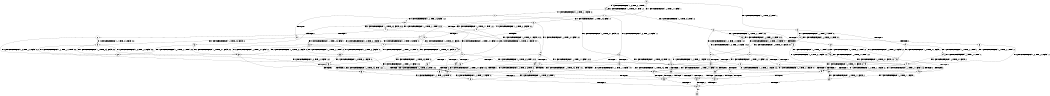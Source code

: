 digraph BCG {
size = "7, 10.5";
center = TRUE;
node [shape = circle];
0 [peripheries = 2];
0 -> 1 [label = "EX !1 !ATOMIC_EXCH_BRANCH (1, +1, TRUE, +1, 1, FALSE) !::"];
0 -> 2 [label = "EX !2 !ATOMIC_EXCH_BRANCH (1, +0, TRUE, +0, 1, TRUE) !::"];
0 -> 3 [label = "EX !0 !ATOMIC_EXCH_BRANCH (1, +1, TRUE, +0, 3, TRUE) !::"];
1 -> 4 [label = "TERMINATE !1"];
1 -> 5 [label = "EX !2 !ATOMIC_EXCH_BRANCH (1, +0, TRUE, +0, 1, FALSE) !:1:"];
1 -> 6 [label = "EX !0 !ATOMIC_EXCH_BRANCH (1, +1, TRUE, +0, 3, FALSE) !:1:"];
2 -> 7 [label = "EX !1 !ATOMIC_EXCH_BRANCH (1, +1, TRUE, +1, 1, FALSE) !:2:"];
2 -> 8 [label = "EX !0 !ATOMIC_EXCH_BRANCH (1, +1, TRUE, +0, 3, TRUE) !:2:"];
2 -> 2 [label = "EX !2 !ATOMIC_EXCH_BRANCH (1, +0, TRUE, +0, 1, TRUE) !:2:"];
3 -> 9 [label = "TERMINATE !0"];
3 -> 10 [label = "EX !1 !ATOMIC_EXCH_BRANCH (1, +1, TRUE, +1, 1, TRUE) !:0:"];
3 -> 11 [label = "EX !2 !ATOMIC_EXCH_BRANCH (1, +0, TRUE, +0, 1, FALSE) !:0:"];
4 -> 12 [label = "EX !2 !ATOMIC_EXCH_BRANCH (1, +0, TRUE, +0, 1, FALSE) !::"];
4 -> 13 [label = "EX !0 !ATOMIC_EXCH_BRANCH (1, +1, TRUE, +0, 3, FALSE) !::"];
5 -> 14 [label = "TERMINATE !1"];
5 -> 15 [label = "TERMINATE !2"];
5 -> 16 [label = "EX !0 !ATOMIC_EXCH_BRANCH (1, +1, TRUE, +0, 3, TRUE) !:1:2:"];
6 -> 17 [label = "TERMINATE !1"];
6 -> 18 [label = "EX !2 !ATOMIC_EXCH_BRANCH (1, +0, TRUE, +0, 1, FALSE) !:0:1:"];
6 -> 19 [label = "EX !0 !ATOMIC_EXCH_BRANCH (1, +1, TRUE, +1, 1, TRUE) !:0:1:"];
7 -> 20 [label = "TERMINATE !1"];
7 -> 21 [label = "EX !0 !ATOMIC_EXCH_BRANCH (1, +1, TRUE, +0, 3, FALSE) !:1:2:"];
7 -> 5 [label = "EX !2 !ATOMIC_EXCH_BRANCH (1, +0, TRUE, +0, 1, FALSE) !:1:2:"];
8 -> 22 [label = "TERMINATE !0"];
8 -> 23 [label = "EX !1 !ATOMIC_EXCH_BRANCH (1, +1, TRUE, +1, 1, TRUE) !:0:2:"];
8 -> 11 [label = "EX !2 !ATOMIC_EXCH_BRANCH (1, +0, TRUE, +0, 1, FALSE) !:0:2:"];
9 -> 24 [label = "EX !1 !ATOMIC_EXCH_BRANCH (1, +1, TRUE, +1, 1, TRUE) !::"];
9 -> 25 [label = "EX !2 !ATOMIC_EXCH_BRANCH (1, +0, TRUE, +0, 1, FALSE) !::"];
10 -> 26 [label = "TERMINATE !0"];
10 -> 27 [label = "EX !2 !ATOMIC_EXCH_BRANCH (1, +0, TRUE, +0, 1, FALSE) !:0:1:"];
10 -> 10 [label = "EX !1 !ATOMIC_EXCH_BRANCH (1, +1, TRUE, +1, 1, TRUE) !:0:1:"];
11 -> 28 [label = "TERMINATE !2"];
11 -> 29 [label = "TERMINATE !0"];
11 -> 16 [label = "EX !1 !ATOMIC_EXCH_BRANCH (1, +1, TRUE, +1, 1, FALSE) !:0:2:"];
12 -> 30 [label = "TERMINATE !2"];
12 -> 31 [label = "EX !0 !ATOMIC_EXCH_BRANCH (1, +1, TRUE, +0, 3, TRUE) !:2:"];
13 -> 32 [label = "EX !2 !ATOMIC_EXCH_BRANCH (1, +0, TRUE, +0, 1, FALSE) !:0:"];
13 -> 33 [label = "EX !0 !ATOMIC_EXCH_BRANCH (1, +1, TRUE, +1, 1, TRUE) !:0:"];
14 -> 30 [label = "TERMINATE !2"];
14 -> 31 [label = "EX !0 !ATOMIC_EXCH_BRANCH (1, +1, TRUE, +0, 3, TRUE) !:2:"];
15 -> 30 [label = "TERMINATE !1"];
15 -> 34 [label = "EX !0 !ATOMIC_EXCH_BRANCH (1, +1, TRUE, +0, 3, TRUE) !:1:"];
16 -> 35 [label = "TERMINATE !1"];
16 -> 36 [label = "TERMINATE !2"];
16 -> 37 [label = "TERMINATE !0"];
17 -> 33 [label = "EX !0 !ATOMIC_EXCH_BRANCH (1, +1, TRUE, +1, 1, TRUE) !:0:"];
17 -> 32 [label = "EX !2 !ATOMIC_EXCH_BRANCH (1, +0, TRUE, +0, 1, FALSE) !:0:"];
18 -> 38 [label = "TERMINATE !1"];
18 -> 39 [label = "TERMINATE !2"];
18 -> 16 [label = "EX !0 !ATOMIC_EXCH_BRANCH (1, +1, TRUE, +1, 1, FALSE) !:0:1:2:"];
19 -> 40 [label = "TERMINATE !1"];
19 -> 41 [label = "EX !2 !ATOMIC_EXCH_BRANCH (1, +0, TRUE, +0, 1, FALSE) !:0:1:"];
19 -> 6 [label = "EX !0 !ATOMIC_EXCH_BRANCH (1, +1, TRUE, +0, 3, FALSE) !:0:1:"];
20 -> 12 [label = "EX !2 !ATOMIC_EXCH_BRANCH (1, +0, TRUE, +0, 1, FALSE) !:2:"];
20 -> 42 [label = "EX !0 !ATOMIC_EXCH_BRANCH (1, +1, TRUE, +0, 3, FALSE) !:2:"];
21 -> 43 [label = "TERMINATE !1"];
21 -> 18 [label = "EX !2 !ATOMIC_EXCH_BRANCH (1, +0, TRUE, +0, 1, FALSE) !:0:1:2:"];
21 -> 44 [label = "EX !0 !ATOMIC_EXCH_BRANCH (1, +1, TRUE, +1, 1, TRUE) !:0:1:2:"];
22 -> 25 [label = "EX !2 !ATOMIC_EXCH_BRANCH (1, +0, TRUE, +0, 1, FALSE) !:2:"];
22 -> 45 [label = "EX !1 !ATOMIC_EXCH_BRANCH (1, +1, TRUE, +1, 1, TRUE) !:2:"];
23 -> 46 [label = "TERMINATE !0"];
23 -> 27 [label = "EX !2 !ATOMIC_EXCH_BRANCH (1, +0, TRUE, +0, 1, FALSE) !:0:1:2:"];
23 -> 23 [label = "EX !1 !ATOMIC_EXCH_BRANCH (1, +1, TRUE, +1, 1, TRUE) !:0:1:2:"];
24 -> 47 [label = "EX !2 !ATOMIC_EXCH_BRANCH (1, +0, TRUE, +0, 1, FALSE) !:1:"];
24 -> 24 [label = "EX !1 !ATOMIC_EXCH_BRANCH (1, +1, TRUE, +1, 1, TRUE) !:1:"];
25 -> 48 [label = "TERMINATE !2"];
25 -> 49 [label = "EX !1 !ATOMIC_EXCH_BRANCH (1, +1, TRUE, +1, 1, FALSE) !:2:"];
26 -> 24 [label = "EX !1 !ATOMIC_EXCH_BRANCH (1, +1, TRUE, +1, 1, TRUE) !:1:"];
26 -> 47 [label = "EX !2 !ATOMIC_EXCH_BRANCH (1, +0, TRUE, +0, 1, FALSE) !:1:"];
27 -> 50 [label = "TERMINATE !2"];
27 -> 51 [label = "TERMINATE !0"];
27 -> 16 [label = "EX !1 !ATOMIC_EXCH_BRANCH (1, +1, TRUE, +1, 1, FALSE) !:0:1:2:"];
28 -> 48 [label = "TERMINATE !0"];
28 -> 34 [label = "EX !1 !ATOMIC_EXCH_BRANCH (1, +1, TRUE, +1, 1, FALSE) !:0:"];
29 -> 48 [label = "TERMINATE !2"];
29 -> 49 [label = "EX !1 !ATOMIC_EXCH_BRANCH (1, +1, TRUE, +1, 1, FALSE) !:2:"];
30 -> 52 [label = "EX !0 !ATOMIC_EXCH_BRANCH (1, +1, TRUE, +0, 3, TRUE) !::"];
31 -> 53 [label = "TERMINATE !2"];
31 -> 54 [label = "TERMINATE !0"];
32 -> 55 [label = "TERMINATE !2"];
32 -> 31 [label = "EX !0 !ATOMIC_EXCH_BRANCH (1, +1, TRUE, +1, 1, FALSE) !:0:2:"];
33 -> 56 [label = "EX !2 !ATOMIC_EXCH_BRANCH (1, +0, TRUE, +0, 1, FALSE) !:0:"];
33 -> 13 [label = "EX !0 !ATOMIC_EXCH_BRANCH (1, +1, TRUE, +0, 3, FALSE) !:0:"];
34 -> 53 [label = "TERMINATE !1"];
34 -> 57 [label = "TERMINATE !0"];
35 -> 53 [label = "TERMINATE !2"];
35 -> 54 [label = "TERMINATE !0"];
36 -> 53 [label = "TERMINATE !1"];
36 -> 57 [label = "TERMINATE !0"];
37 -> 54 [label = "TERMINATE !1"];
37 -> 57 [label = "TERMINATE !2"];
38 -> 31 [label = "EX !0 !ATOMIC_EXCH_BRANCH (1, +1, TRUE, +1, 1, FALSE) !:0:2:"];
38 -> 55 [label = "TERMINATE !2"];
39 -> 34 [label = "EX !0 !ATOMIC_EXCH_BRANCH (1, +1, TRUE, +1, 1, FALSE) !:0:1:"];
39 -> 55 [label = "TERMINATE !1"];
40 -> 13 [label = "EX !0 !ATOMIC_EXCH_BRANCH (1, +1, TRUE, +0, 3, FALSE) !:0:"];
40 -> 56 [label = "EX !2 !ATOMIC_EXCH_BRANCH (1, +0, TRUE, +0, 1, FALSE) !:0:"];
41 -> 58 [label = "TERMINATE !1"];
41 -> 59 [label = "TERMINATE !2"];
41 -> 16 [label = "EX !0 !ATOMIC_EXCH_BRANCH (1, +1, TRUE, +0, 3, TRUE) !:0:1:2:"];
42 -> 32 [label = "EX !2 !ATOMIC_EXCH_BRANCH (1, +0, TRUE, +0, 1, FALSE) !:0:2:"];
42 -> 60 [label = "EX !0 !ATOMIC_EXCH_BRANCH (1, +1, TRUE, +1, 1, TRUE) !:0:2:"];
43 -> 32 [label = "EX !2 !ATOMIC_EXCH_BRANCH (1, +0, TRUE, +0, 1, FALSE) !:0:2:"];
43 -> 60 [label = "EX !0 !ATOMIC_EXCH_BRANCH (1, +1, TRUE, +1, 1, TRUE) !:0:2:"];
44 -> 61 [label = "TERMINATE !1"];
44 -> 41 [label = "EX !2 !ATOMIC_EXCH_BRANCH (1, +0, TRUE, +0, 1, FALSE) !:0:1:2:"];
44 -> 21 [label = "EX !0 !ATOMIC_EXCH_BRANCH (1, +1, TRUE, +0, 3, FALSE) !:0:1:2:"];
45 -> 47 [label = "EX !2 !ATOMIC_EXCH_BRANCH (1, +0, TRUE, +0, 1, FALSE) !:1:2:"];
45 -> 45 [label = "EX !1 !ATOMIC_EXCH_BRANCH (1, +1, TRUE, +1, 1, TRUE) !:1:2:"];
46 -> 47 [label = "EX !2 !ATOMIC_EXCH_BRANCH (1, +0, TRUE, +0, 1, FALSE) !:1:2:"];
46 -> 45 [label = "EX !1 !ATOMIC_EXCH_BRANCH (1, +1, TRUE, +1, 1, TRUE) !:1:2:"];
47 -> 62 [label = "TERMINATE !2"];
47 -> 49 [label = "EX !1 !ATOMIC_EXCH_BRANCH (1, +1, TRUE, +1, 1, FALSE) !:1:2:"];
48 -> 63 [label = "EX !1 !ATOMIC_EXCH_BRANCH (1, +1, TRUE, +1, 1, FALSE) !::"];
49 -> 54 [label = "TERMINATE !1"];
49 -> 57 [label = "TERMINATE !2"];
50 -> 34 [label = "EX !1 !ATOMIC_EXCH_BRANCH (1, +1, TRUE, +1, 1, FALSE) !:0:1:"];
50 -> 62 [label = "TERMINATE !0"];
51 -> 49 [label = "EX !1 !ATOMIC_EXCH_BRANCH (1, +1, TRUE, +1, 1, FALSE) !:1:2:"];
51 -> 62 [label = "TERMINATE !2"];
52 -> 64 [label = "TERMINATE !0"];
53 -> 64 [label = "TERMINATE !0"];
54 -> 64 [label = "TERMINATE !2"];
55 -> 52 [label = "EX !0 !ATOMIC_EXCH_BRANCH (1, +1, TRUE, +1, 1, FALSE) !:0:"];
56 -> 65 [label = "TERMINATE !2"];
56 -> 31 [label = "EX !0 !ATOMIC_EXCH_BRANCH (1, +1, TRUE, +0, 3, TRUE) !:0:2:"];
57 -> 64 [label = "TERMINATE !1"];
58 -> 31 [label = "EX !0 !ATOMIC_EXCH_BRANCH (1, +1, TRUE, +0, 3, TRUE) !:0:2:"];
58 -> 65 [label = "TERMINATE !2"];
59 -> 34 [label = "EX !0 !ATOMIC_EXCH_BRANCH (1, +1, TRUE, +0, 3, TRUE) !:0:1:"];
59 -> 65 [label = "TERMINATE !1"];
60 -> 56 [label = "EX !2 !ATOMIC_EXCH_BRANCH (1, +0, TRUE, +0, 1, FALSE) !:0:2:"];
60 -> 42 [label = "EX !0 !ATOMIC_EXCH_BRANCH (1, +1, TRUE, +0, 3, FALSE) !:0:2:"];
61 -> 56 [label = "EX !2 !ATOMIC_EXCH_BRANCH (1, +0, TRUE, +0, 1, FALSE) !:0:2:"];
61 -> 42 [label = "EX !0 !ATOMIC_EXCH_BRANCH (1, +1, TRUE, +0, 3, FALSE) !:0:2:"];
62 -> 63 [label = "EX !1 !ATOMIC_EXCH_BRANCH (1, +1, TRUE, +1, 1, FALSE) !:1:"];
63 -> 64 [label = "TERMINATE !1"];
64 -> 66 [label = "exit"];
65 -> 52 [label = "EX !0 !ATOMIC_EXCH_BRANCH (1, +1, TRUE, +0, 3, TRUE) !:0:"];
}
